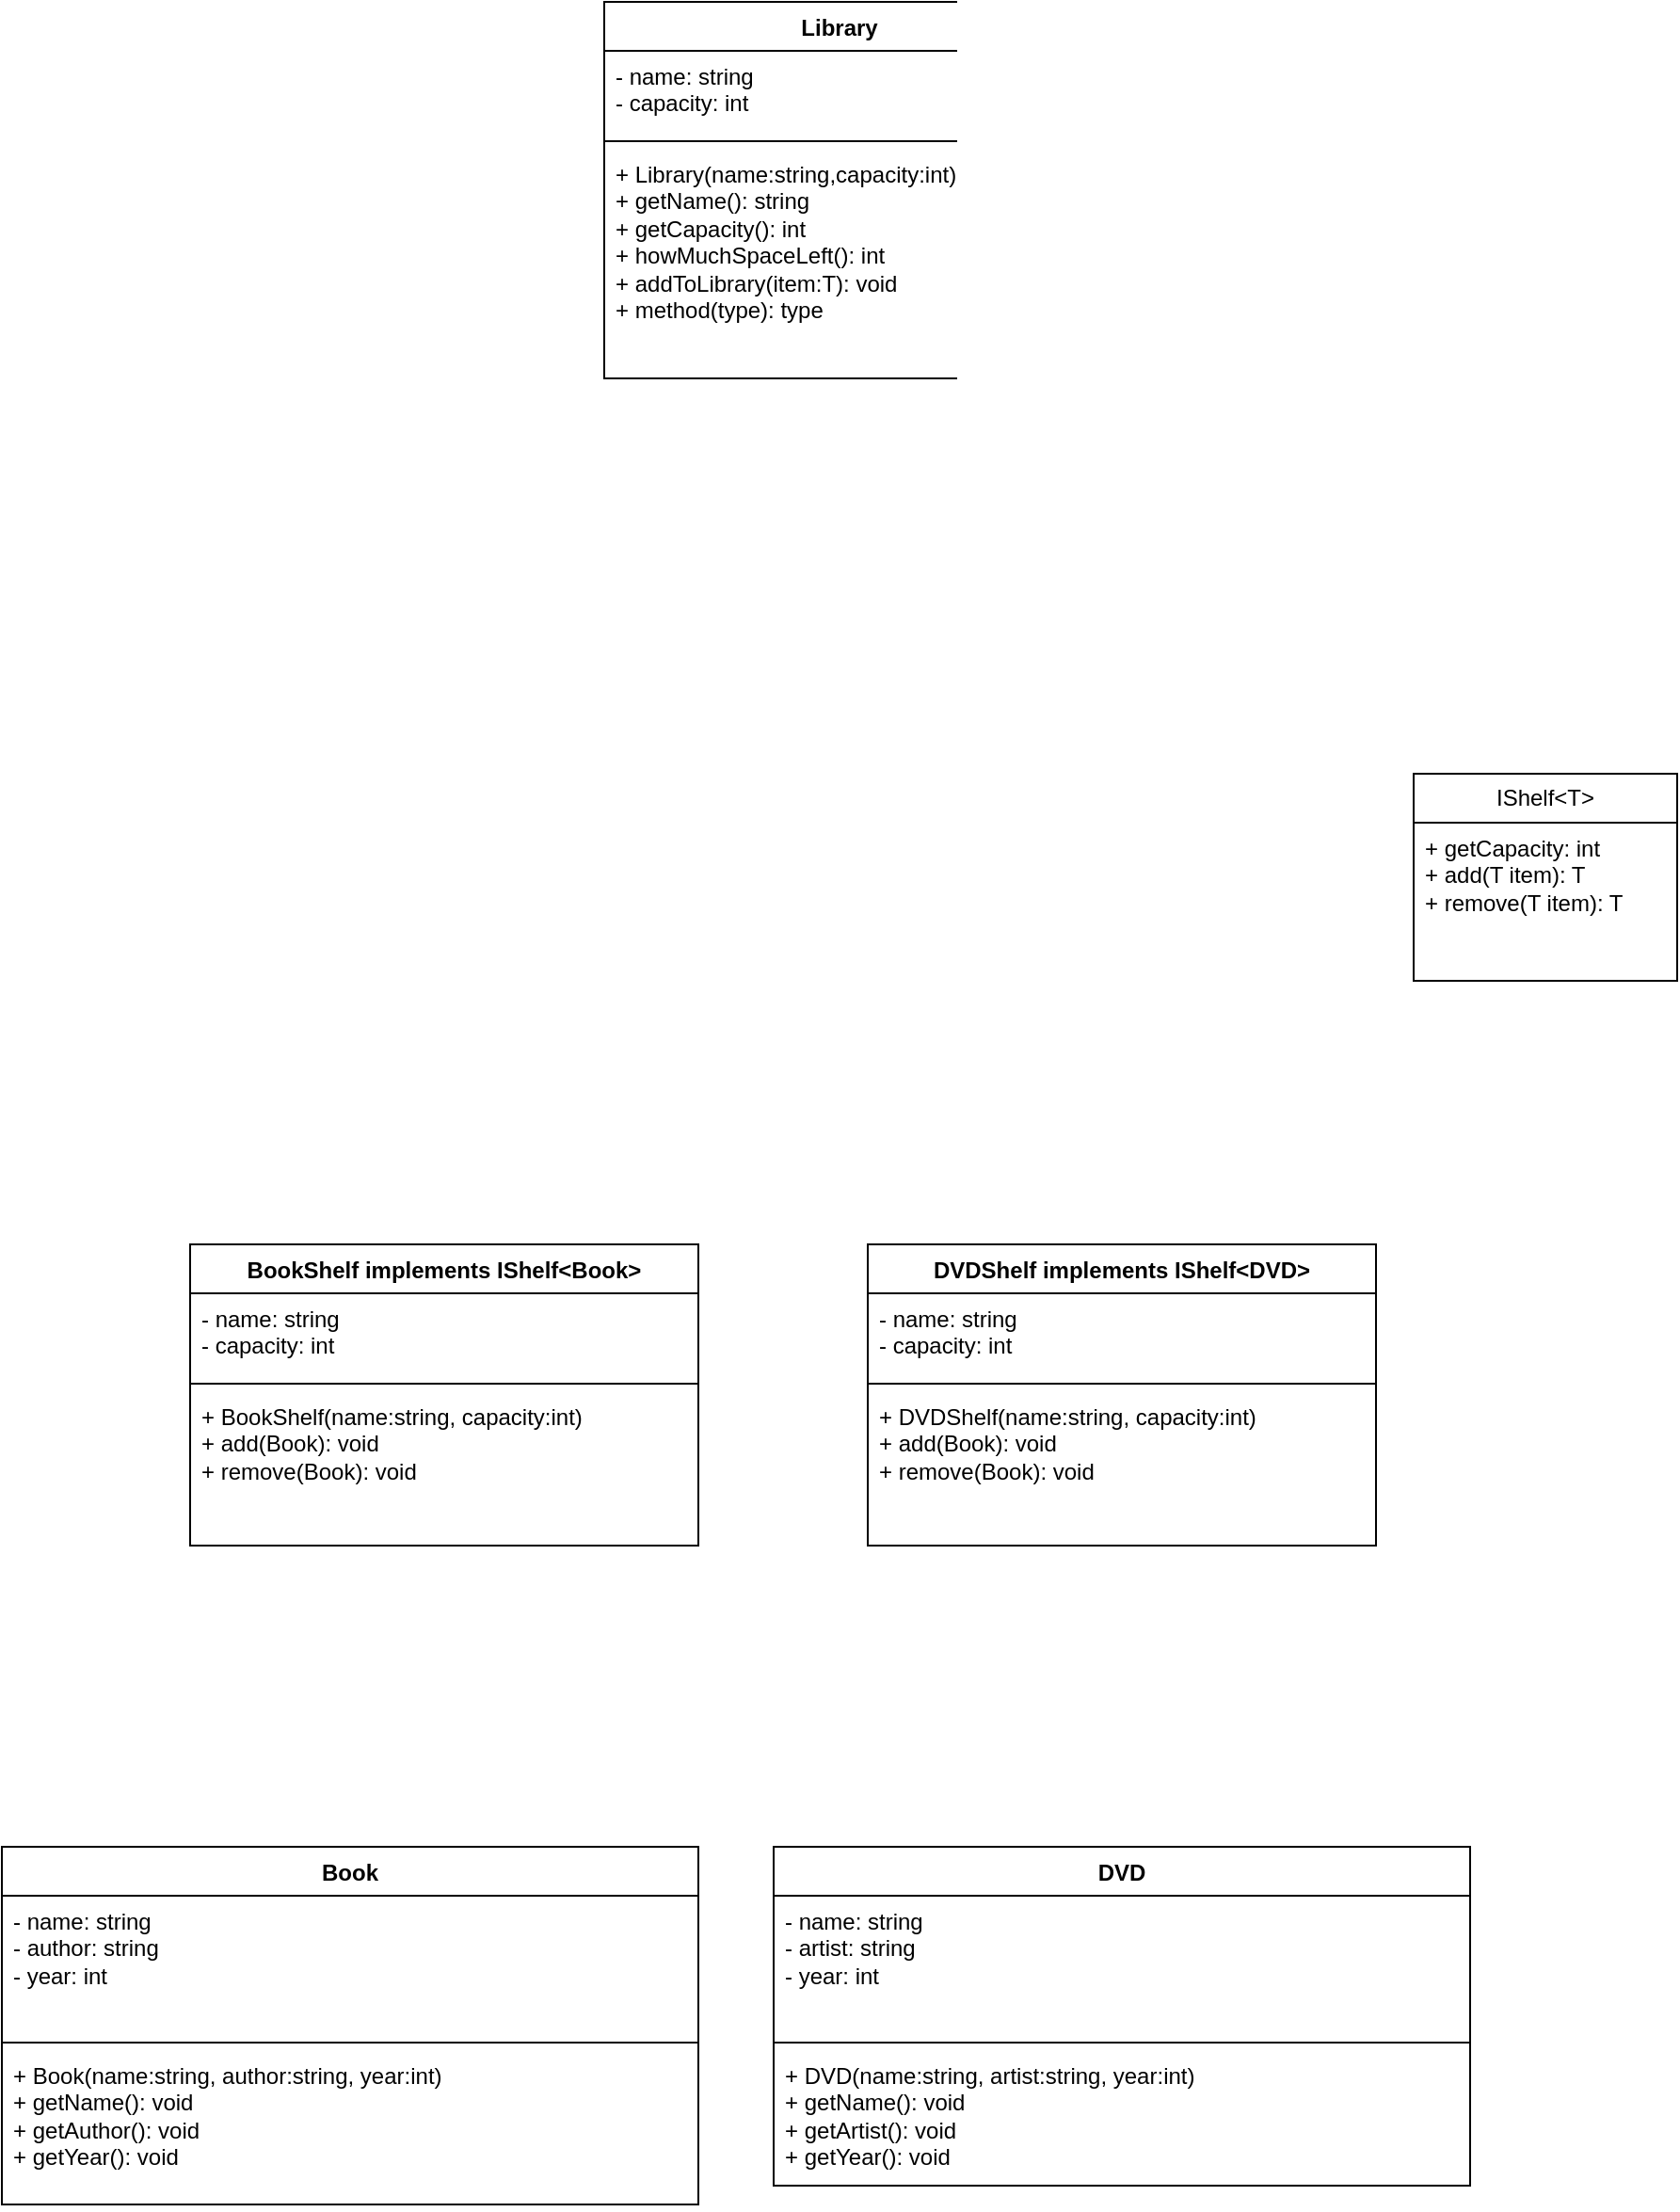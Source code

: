 <mxfile version="24.0.7" type="device">
  <diagram name="Page-1" id="mU106YHRthELPXZ_HRkI">
    <mxGraphModel dx="1656" dy="2195" grid="1" gridSize="10" guides="1" tooltips="1" connect="1" arrows="1" fold="1" page="1" pageScale="1" pageWidth="850" pageHeight="1100" math="0" shadow="0">
      <root>
        <mxCell id="0" />
        <mxCell id="1" parent="0" />
        <mxCell id="nLnGJf4WhMFOoTpkuaUO-7" value="Book" style="swimlane;fontStyle=1;align=center;verticalAlign=top;childLayout=stackLayout;horizontal=1;startSize=26;horizontalStack=0;resizeParent=1;resizeParentMax=0;resizeLast=0;collapsible=1;marginBottom=0;whiteSpace=wrap;html=1;" vertex="1" parent="1">
          <mxGeometry x="90" y="920" width="370" height="190" as="geometry" />
        </mxCell>
        <mxCell id="nLnGJf4WhMFOoTpkuaUO-8" value="&lt;div&gt;- name: string&lt;/div&gt;&lt;div&gt;- author: string&lt;/div&gt;&lt;div&gt;- year: int&lt;br&gt;&lt;/div&gt;" style="text;strokeColor=none;fillColor=none;align=left;verticalAlign=top;spacingLeft=4;spacingRight=4;overflow=hidden;rotatable=0;points=[[0,0.5],[1,0.5]];portConstraint=eastwest;whiteSpace=wrap;html=1;" vertex="1" parent="nLnGJf4WhMFOoTpkuaUO-7">
          <mxGeometry y="26" width="370" height="74" as="geometry" />
        </mxCell>
        <mxCell id="nLnGJf4WhMFOoTpkuaUO-9" value="" style="line;strokeWidth=1;fillColor=none;align=left;verticalAlign=middle;spacingTop=-1;spacingLeft=3;spacingRight=3;rotatable=0;labelPosition=right;points=[];portConstraint=eastwest;strokeColor=inherit;" vertex="1" parent="nLnGJf4WhMFOoTpkuaUO-7">
          <mxGeometry y="100" width="370" height="8" as="geometry" />
        </mxCell>
        <mxCell id="nLnGJf4WhMFOoTpkuaUO-10" value="&lt;div&gt;+ Book(name:string, author:string, year:int)&lt;/div&gt;&lt;div&gt;+ getName(): void&lt;br&gt;&lt;/div&gt;&lt;div&gt;+ getAuthor(): void&lt;/div&gt;&lt;div&gt;+ getYear(): void&lt;br&gt;&lt;/div&gt;" style="text;strokeColor=none;fillColor=none;align=left;verticalAlign=top;spacingLeft=4;spacingRight=4;overflow=hidden;rotatable=0;points=[[0,0.5],[1,0.5]];portConstraint=eastwest;whiteSpace=wrap;html=1;" vertex="1" parent="nLnGJf4WhMFOoTpkuaUO-7">
          <mxGeometry y="108" width="370" height="82" as="geometry" />
        </mxCell>
        <mxCell id="nLnGJf4WhMFOoTpkuaUO-15" value="Library" style="swimlane;fontStyle=1;align=center;verticalAlign=top;childLayout=stackLayout;horizontal=1;startSize=26;horizontalStack=0;resizeParent=1;resizeParentMax=0;resizeLast=0;collapsible=1;marginBottom=0;whiteSpace=wrap;html=1;" vertex="1" parent="1">
          <mxGeometry x="410" y="-60" width="250" height="200" as="geometry" />
        </mxCell>
        <mxCell id="nLnGJf4WhMFOoTpkuaUO-16" value="&lt;div&gt;- name: string&lt;/div&gt;&lt;div&gt;- capacity: int&lt;br&gt;&lt;/div&gt;" style="text;strokeColor=none;fillColor=none;align=left;verticalAlign=top;spacingLeft=4;spacingRight=4;overflow=hidden;rotatable=0;points=[[0,0.5],[1,0.5]];portConstraint=eastwest;whiteSpace=wrap;html=1;" vertex="1" parent="nLnGJf4WhMFOoTpkuaUO-15">
          <mxGeometry y="26" width="250" height="44" as="geometry" />
        </mxCell>
        <mxCell id="nLnGJf4WhMFOoTpkuaUO-17" value="" style="line;strokeWidth=1;fillColor=none;align=left;verticalAlign=middle;spacingTop=-1;spacingLeft=3;spacingRight=3;rotatable=0;labelPosition=right;points=[];portConstraint=eastwest;strokeColor=inherit;" vertex="1" parent="nLnGJf4WhMFOoTpkuaUO-15">
          <mxGeometry y="70" width="250" height="8" as="geometry" />
        </mxCell>
        <mxCell id="nLnGJf4WhMFOoTpkuaUO-18" value="&lt;div&gt;+ Library(name:string,capacity:int)&lt;/div&gt;&lt;div&gt;+ getName(): string&lt;/div&gt;&lt;div&gt;+ getCapacity(): int&lt;/div&gt;&lt;div&gt;+ howMuchSpaceLeft(): int&lt;/div&gt;&lt;div&gt;+ addToLibrary(item:T): void&lt;br&gt;&lt;/div&gt;&lt;div&gt;+ method(type): type&lt;/div&gt;" style="text;strokeColor=none;fillColor=none;align=left;verticalAlign=top;spacingLeft=4;spacingRight=4;overflow=hidden;rotatable=0;points=[[0,0.5],[1,0.5]];portConstraint=eastwest;whiteSpace=wrap;html=1;" vertex="1" parent="nLnGJf4WhMFOoTpkuaUO-15">
          <mxGeometry y="78" width="250" height="122" as="geometry" />
        </mxCell>
        <mxCell id="nLnGJf4WhMFOoTpkuaUO-19" value="BookShelf implements IShelf&amp;lt;Book&amp;gt;" style="swimlane;fontStyle=1;align=center;verticalAlign=top;childLayout=stackLayout;horizontal=1;startSize=26;horizontalStack=0;resizeParent=1;resizeParentMax=0;resizeLast=0;collapsible=1;marginBottom=0;whiteSpace=wrap;html=1;" vertex="1" parent="1">
          <mxGeometry x="190" y="600" width="270" height="160" as="geometry" />
        </mxCell>
        <mxCell id="nLnGJf4WhMFOoTpkuaUO-20" value="&lt;div&gt;- name: string&lt;/div&gt;&lt;div&gt;- capacity: int&lt;br&gt;&lt;/div&gt;" style="text;strokeColor=none;fillColor=none;align=left;verticalAlign=top;spacingLeft=4;spacingRight=4;overflow=hidden;rotatable=0;points=[[0,0.5],[1,0.5]];portConstraint=eastwest;whiteSpace=wrap;html=1;" vertex="1" parent="nLnGJf4WhMFOoTpkuaUO-19">
          <mxGeometry y="26" width="270" height="44" as="geometry" />
        </mxCell>
        <mxCell id="nLnGJf4WhMFOoTpkuaUO-21" value="" style="line;strokeWidth=1;fillColor=none;align=left;verticalAlign=middle;spacingTop=-1;spacingLeft=3;spacingRight=3;rotatable=0;labelPosition=right;points=[];portConstraint=eastwest;strokeColor=inherit;" vertex="1" parent="nLnGJf4WhMFOoTpkuaUO-19">
          <mxGeometry y="70" width="270" height="8" as="geometry" />
        </mxCell>
        <mxCell id="nLnGJf4WhMFOoTpkuaUO-22" value="&lt;div&gt;+ BookShelf(name:string, capacity:int)&lt;/div&gt;&lt;div&gt;+ add(Book): void&lt;/div&gt;&lt;div&gt;+ remove(Book): void&lt;br&gt;&lt;/div&gt;" style="text;strokeColor=none;fillColor=none;align=left;verticalAlign=top;spacingLeft=4;spacingRight=4;overflow=hidden;rotatable=0;points=[[0,0.5],[1,0.5]];portConstraint=eastwest;whiteSpace=wrap;html=1;" vertex="1" parent="nLnGJf4WhMFOoTpkuaUO-19">
          <mxGeometry y="78" width="270" height="82" as="geometry" />
        </mxCell>
        <mxCell id="nLnGJf4WhMFOoTpkuaUO-27" value="IShelf&amp;lt;T&amp;gt;" style="swimlane;fontStyle=0;childLayout=stackLayout;horizontal=1;startSize=26;fillColor=none;horizontalStack=0;resizeParent=1;resizeParentMax=0;resizeLast=0;collapsible=1;marginBottom=0;whiteSpace=wrap;html=1;" vertex="1" parent="1">
          <mxGeometry x="840" y="350" width="140" height="110" as="geometry" />
        </mxCell>
        <mxCell id="nLnGJf4WhMFOoTpkuaUO-28" value="&lt;div&gt;+ getCapacity: int&lt;/div&gt;&lt;div&gt;+ add(T item): T&lt;/div&gt;&lt;div&gt;+ remove(T item): T&lt;br&gt;&lt;/div&gt;" style="text;strokeColor=none;fillColor=none;align=left;verticalAlign=top;spacingLeft=4;spacingRight=4;overflow=hidden;rotatable=0;points=[[0,0.5],[1,0.5]];portConstraint=eastwest;whiteSpace=wrap;html=1;" vertex="1" parent="nLnGJf4WhMFOoTpkuaUO-27">
          <mxGeometry y="26" width="140" height="84" as="geometry" />
        </mxCell>
        <mxCell id="nLnGJf4WhMFOoTpkuaUO-31" value="DVD" style="swimlane;fontStyle=1;align=center;verticalAlign=top;childLayout=stackLayout;horizontal=1;startSize=26;horizontalStack=0;resizeParent=1;resizeParentMax=0;resizeLast=0;collapsible=1;marginBottom=0;whiteSpace=wrap;html=1;" vertex="1" parent="1">
          <mxGeometry x="500" y="920" width="370" height="180" as="geometry" />
        </mxCell>
        <mxCell id="nLnGJf4WhMFOoTpkuaUO-32" value="&lt;div&gt;- name: string&lt;/div&gt;&lt;div&gt;- artist: string&lt;/div&gt;&lt;div&gt;- year: int&lt;br&gt;&lt;/div&gt;" style="text;strokeColor=none;fillColor=none;align=left;verticalAlign=top;spacingLeft=4;spacingRight=4;overflow=hidden;rotatable=0;points=[[0,0.5],[1,0.5]];portConstraint=eastwest;whiteSpace=wrap;html=1;" vertex="1" parent="nLnGJf4WhMFOoTpkuaUO-31">
          <mxGeometry y="26" width="370" height="74" as="geometry" />
        </mxCell>
        <mxCell id="nLnGJf4WhMFOoTpkuaUO-33" value="" style="line;strokeWidth=1;fillColor=none;align=left;verticalAlign=middle;spacingTop=-1;spacingLeft=3;spacingRight=3;rotatable=0;labelPosition=right;points=[];portConstraint=eastwest;strokeColor=inherit;" vertex="1" parent="nLnGJf4WhMFOoTpkuaUO-31">
          <mxGeometry y="100" width="370" height="8" as="geometry" />
        </mxCell>
        <mxCell id="nLnGJf4WhMFOoTpkuaUO-34" value="&lt;div&gt;+ DVD(name:string, artist:string, year:int)&lt;/div&gt;&lt;div&gt;+ getName(): void&lt;br&gt;&lt;/div&gt;&lt;div&gt;+ getArtist(): void&lt;/div&gt;&lt;div&gt;+ getYear(): void&lt;br&gt;&lt;/div&gt;" style="text;strokeColor=none;fillColor=none;align=left;verticalAlign=top;spacingLeft=4;spacingRight=4;overflow=hidden;rotatable=0;points=[[0,0.5],[1,0.5]];portConstraint=eastwest;whiteSpace=wrap;html=1;" vertex="1" parent="nLnGJf4WhMFOoTpkuaUO-31">
          <mxGeometry y="108" width="370" height="72" as="geometry" />
        </mxCell>
        <mxCell id="nLnGJf4WhMFOoTpkuaUO-35" value="DVDShelf implements IShelf&amp;lt;DVD&amp;gt;" style="swimlane;fontStyle=1;align=center;verticalAlign=top;childLayout=stackLayout;horizontal=1;startSize=26;horizontalStack=0;resizeParent=1;resizeParentMax=0;resizeLast=0;collapsible=1;marginBottom=0;whiteSpace=wrap;html=1;" vertex="1" parent="1">
          <mxGeometry x="550" y="600" width="270" height="160" as="geometry" />
        </mxCell>
        <mxCell id="nLnGJf4WhMFOoTpkuaUO-36" value="&lt;div&gt;- name: string&lt;/div&gt;&lt;div&gt;- capacity: int&lt;br&gt;&lt;/div&gt;" style="text;strokeColor=none;fillColor=none;align=left;verticalAlign=top;spacingLeft=4;spacingRight=4;overflow=hidden;rotatable=0;points=[[0,0.5],[1,0.5]];portConstraint=eastwest;whiteSpace=wrap;html=1;" vertex="1" parent="nLnGJf4WhMFOoTpkuaUO-35">
          <mxGeometry y="26" width="270" height="44" as="geometry" />
        </mxCell>
        <mxCell id="nLnGJf4WhMFOoTpkuaUO-37" value="" style="line;strokeWidth=1;fillColor=none;align=left;verticalAlign=middle;spacingTop=-1;spacingLeft=3;spacingRight=3;rotatable=0;labelPosition=right;points=[];portConstraint=eastwest;strokeColor=inherit;" vertex="1" parent="nLnGJf4WhMFOoTpkuaUO-35">
          <mxGeometry y="70" width="270" height="8" as="geometry" />
        </mxCell>
        <mxCell id="nLnGJf4WhMFOoTpkuaUO-38" value="&lt;div&gt;+ DVDShelf(name:string, capacity:int)&lt;/div&gt;&lt;div&gt;+ add(Book): void&lt;/div&gt;&lt;div&gt;+ remove(Book): void&lt;br&gt;&lt;/div&gt;" style="text;strokeColor=none;fillColor=none;align=left;verticalAlign=top;spacingLeft=4;spacingRight=4;overflow=hidden;rotatable=0;points=[[0,0.5],[1,0.5]];portConstraint=eastwest;whiteSpace=wrap;html=1;" vertex="1" parent="nLnGJf4WhMFOoTpkuaUO-35">
          <mxGeometry y="78" width="270" height="82" as="geometry" />
        </mxCell>
      </root>
    </mxGraphModel>
  </diagram>
</mxfile>
